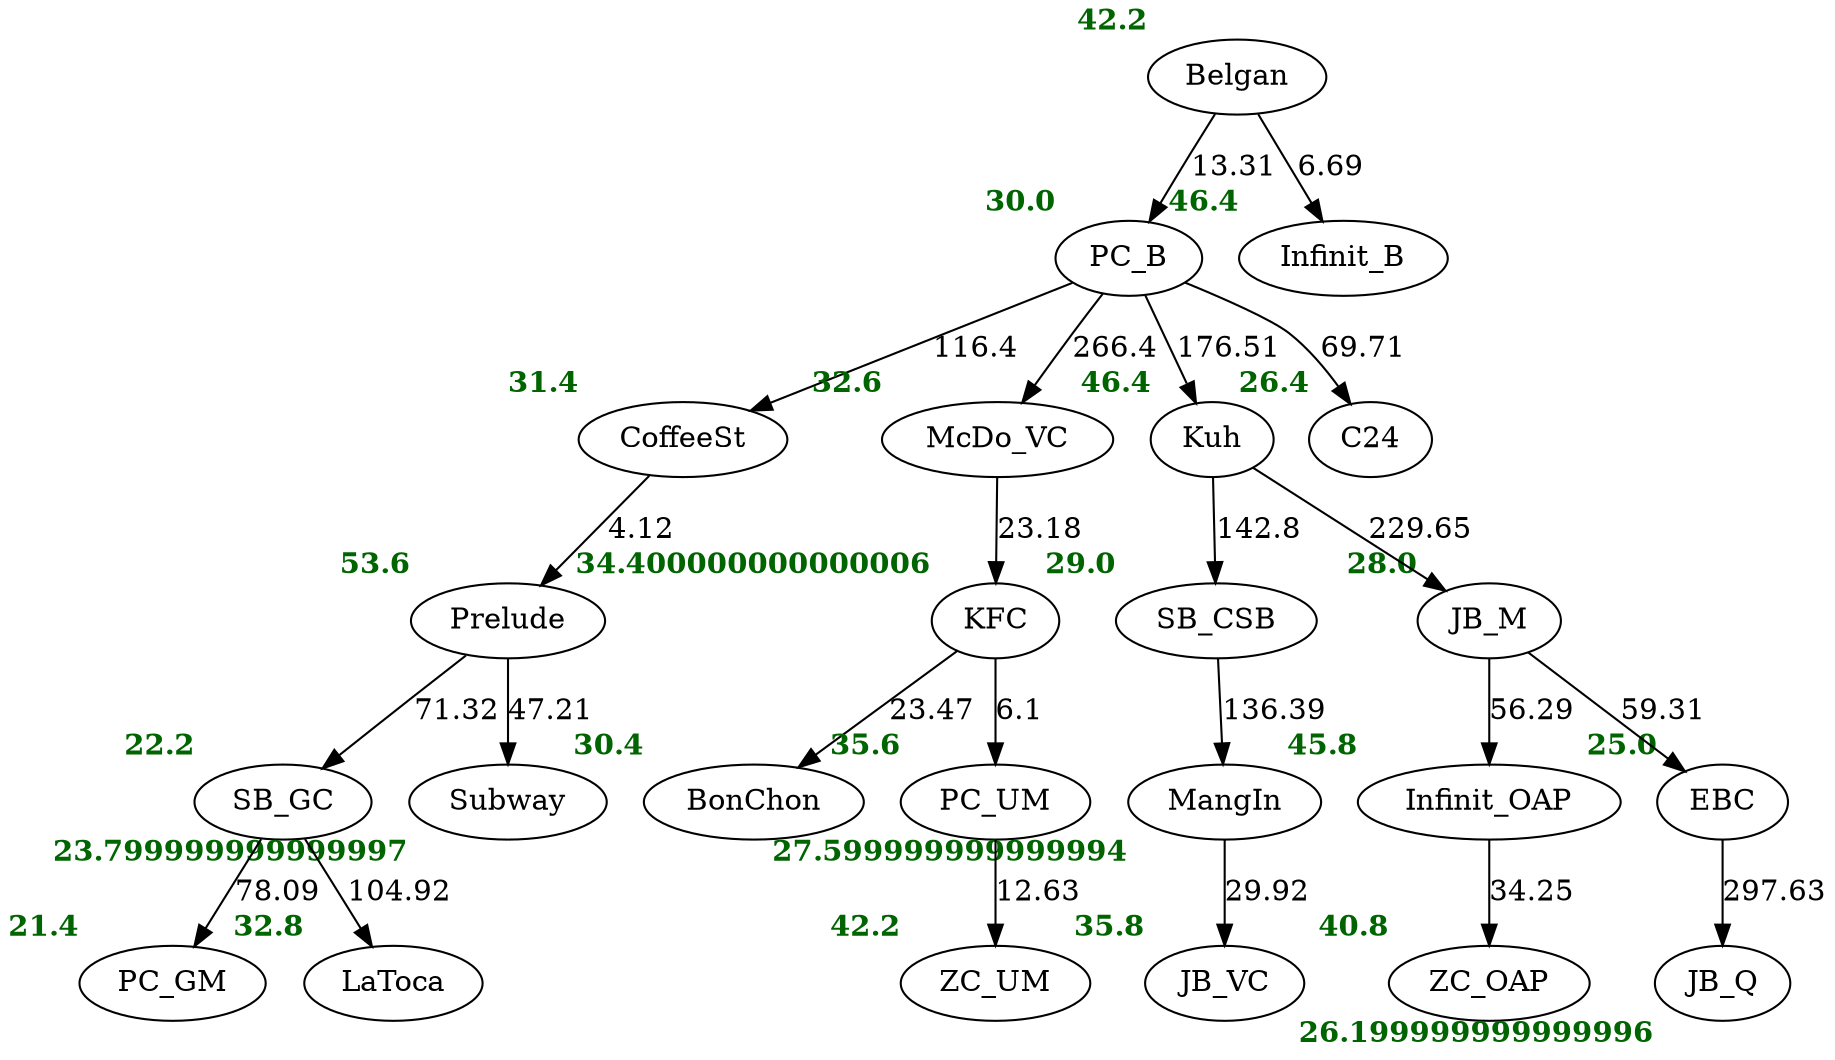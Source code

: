digraph G {
Belgan [xlabel=<<font color="darkgreen"><B>42.2</B></font>>];
PC_B [xlabel=<<font color="darkgreen"><B>30.0</B></font>>];
Infinit_B [xlabel=<<font color="darkgreen"><B>46.4</B></font>>];
CoffeeSt [xlabel=<<font color="darkgreen"><B>31.4</B></font>>];
McDo_VC [xlabel=<<font color="darkgreen"><B>32.6</B></font>>];
Kuh [xlabel=<<font color="darkgreen"><B>46.4</B></font>>];
C24 [xlabel=<<font color="darkgreen"><B>26.4</B></font>>];
Prelude [xlabel=<<font color="darkgreen"><B>53.6</B></font>>];
KFC [xlabel=<<font color="darkgreen"><B>34.400000000000006</B></font>>];
SB_CSB [xlabel=<<font color="darkgreen"><B>29.0</B></font>>];
JB_M [xlabel=<<font color="darkgreen"><B>28.0</B></font>>];
SB_GC [xlabel=<<font color="darkgreen"><B>22.2</B></font>>];
Subway [xlabel=<<font color="darkgreen"><B>23.799999999999997</B></font>>];
BonChon [xlabel=<<font color="darkgreen"><B>30.4</B></font>>];
PC_UM [xlabel=<<font color="darkgreen"><B>35.6</B></font>>];
MangIn [xlabel=<<font color="darkgreen"><B>27.599999999999994</B></font>>];
Infinit_OAP [xlabel=<<font color="darkgreen"><B>45.8</B></font>>];
EBC [xlabel=<<font color="darkgreen"><B>25.0</B></font>>];
PC_GM [xlabel=<<font color="darkgreen"><B>21.4</B></font>>];
LaToca [xlabel=<<font color="darkgreen"><B>32.8</B></font>>];
ZC_UM [xlabel=<<font color="darkgreen"><B>42.2</B></font>>];
JB_VC [xlabel=<<font color="darkgreen"><B>35.8</B></font>>];
ZC_OAP [xlabel=<<font color="darkgreen"><B>40.8</B></font>>];
JB_Q [xlabel=<<font color="darkgreen"><B>26.199999999999996</B></font>>];
Belgan -> PC_B [label="13.31"];
Belgan -> Infinit_B [label="6.69"];
PC_B -> CoffeeSt [label="116.4"];
PC_B -> McDo_VC [label="266.4"];
PC_B -> Kuh [label="176.51"];
PC_B -> C24 [label="69.71"];
CoffeeSt -> Prelude [label="4.12"];
McDo_VC -> KFC [label="23.18"];
Kuh -> SB_CSB [label="142.8"];
Kuh -> JB_M [label="229.65"];
Prelude -> SB_GC [label="71.32"];
Prelude -> Subway [label="47.21"];
KFC -> BonChon [label="23.47"];
KFC -> PC_UM [label="6.1"];
SB_CSB -> MangIn [label="136.39"];
JB_M -> Infinit_OAP [label="56.29"];
JB_M -> EBC [label="59.31"];
SB_GC -> PC_GM [label="78.09"];
SB_GC -> LaToca [label="104.92"];
PC_UM -> ZC_UM [label="12.63"];
MangIn -> JB_VC [label="29.92"];
Infinit_OAP -> ZC_OAP [label="34.25"];
EBC -> JB_Q [label="297.63"];
}